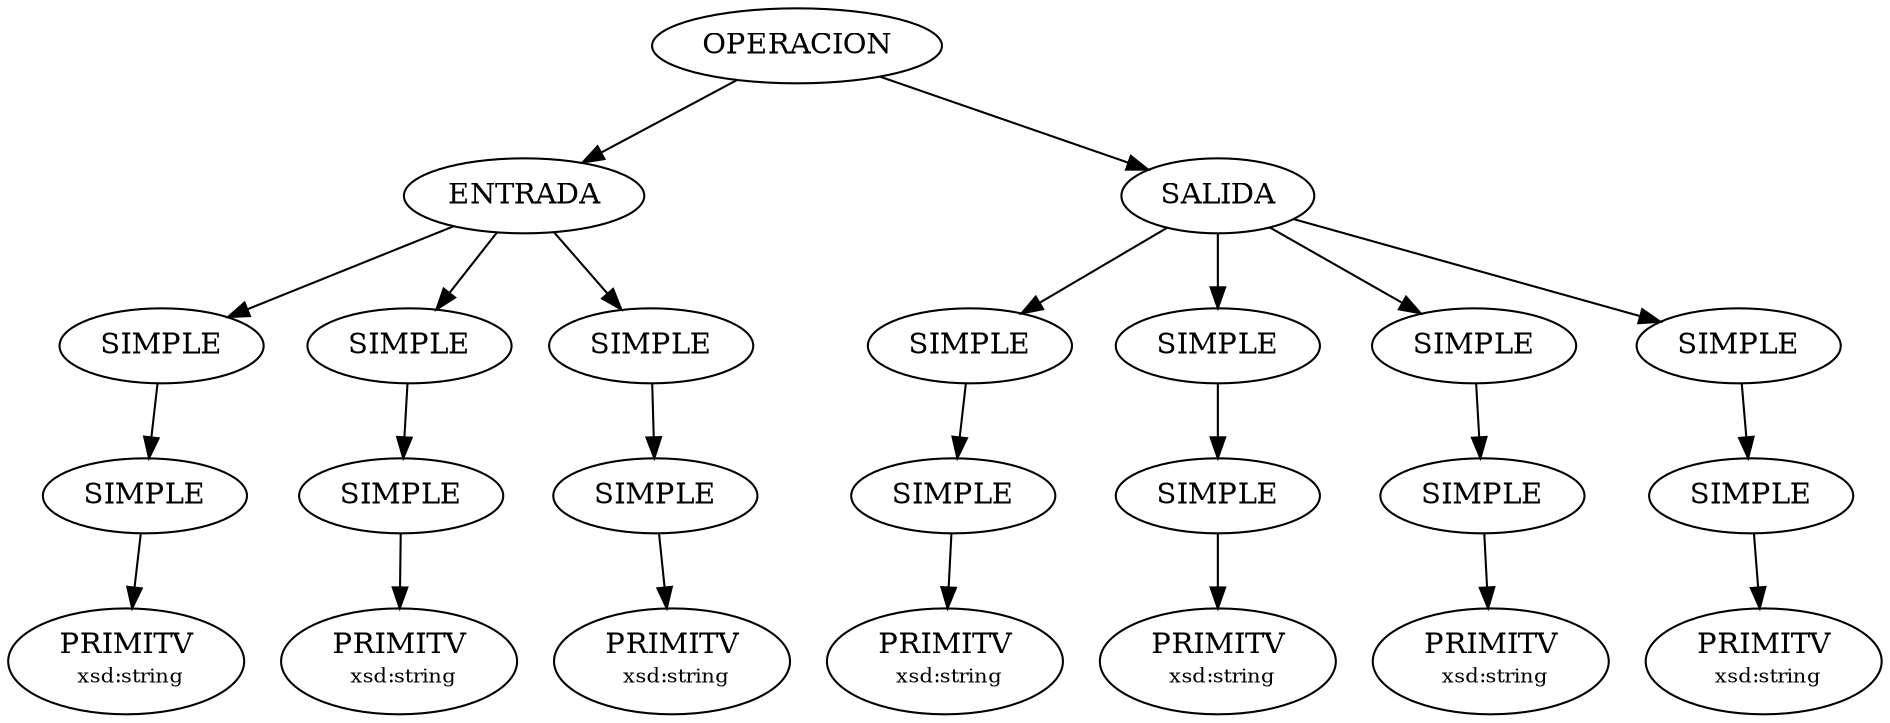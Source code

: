 digraph G
{
N0R0n0 [label="OPERACION"];
N1R0n0 [label="ENTRADA"];
N2R0n0 [label="SIMPLE"];
N3R0n0 [label="SIMPLE"];
N4R0n0 [label=<PRIMITV<BR/> <FONT POINT-SIZE="10">xsd:string</FONT>>];
N2R0n1 [label="SIMPLE"];
N3R1n0 [label="SIMPLE"];
N4R1n0 [label=<PRIMITV<BR/> <FONT POINT-SIZE="10">xsd:string</FONT>>];
N2R0n2 [label="SIMPLE"];
N3R2n0 [label="SIMPLE"];
N4R2n0 [label=<PRIMITV<BR/> <FONT POINT-SIZE="10">xsd:string</FONT>>];
N1R0n1 [label="SALIDA"];
N2R1n0 [label="SIMPLE"];
N3R3n0 [label="SIMPLE"];
N4R3n0 [label=<PRIMITV<BR/> <FONT POINT-SIZE="10">xsd:string</FONT>>];
N2R1n1 [label="SIMPLE"];
N3R4n0 [label="SIMPLE"];
N4R4n0 [label=<PRIMITV<BR/> <FONT POINT-SIZE="10">xsd:string</FONT>>];
N2R1n2 [label="SIMPLE"];
N3R5n0 [label="SIMPLE"];
N4R5n0 [label=<PRIMITV<BR/> <FONT POINT-SIZE="10">xsd:string</FONT>>];
N2R1n3 [label="SIMPLE"];
N3R6n0 [label="SIMPLE"];
N4R6n0 [label=<PRIMITV<BR/> <FONT POINT-SIZE="10">xsd:string</FONT>>];

N0R0n0 -> N1R0n0;
N1R0n0 -> N2R0n0;
N2R0n0 -> N3R0n0;
N3R0n0 -> N4R0n0;
N1R0n0 -> N2R0n1;
N2R0n1 -> N3R1n0;
N3R1n0 -> N4R1n0;
N1R0n0 -> N2R0n2;
N2R0n2 -> N3R2n0;
N3R2n0 -> N4R2n0;
N0R0n0 -> N1R0n1;
N1R0n1 -> N2R1n0;
N2R1n0 -> N3R3n0;
N3R3n0 -> N4R3n0;
N1R0n1 -> N2R1n1;
N2R1n1 -> N3R4n0;
N3R4n0 -> N4R4n0;
N1R0n1 -> N2R1n2;
N2R1n2 -> N3R5n0;
N3R5n0 -> N4R5n0;
N1R0n1 -> N2R1n3;
N2R1n3 -> N3R6n0;
N3R6n0 -> N4R6n0;

}
